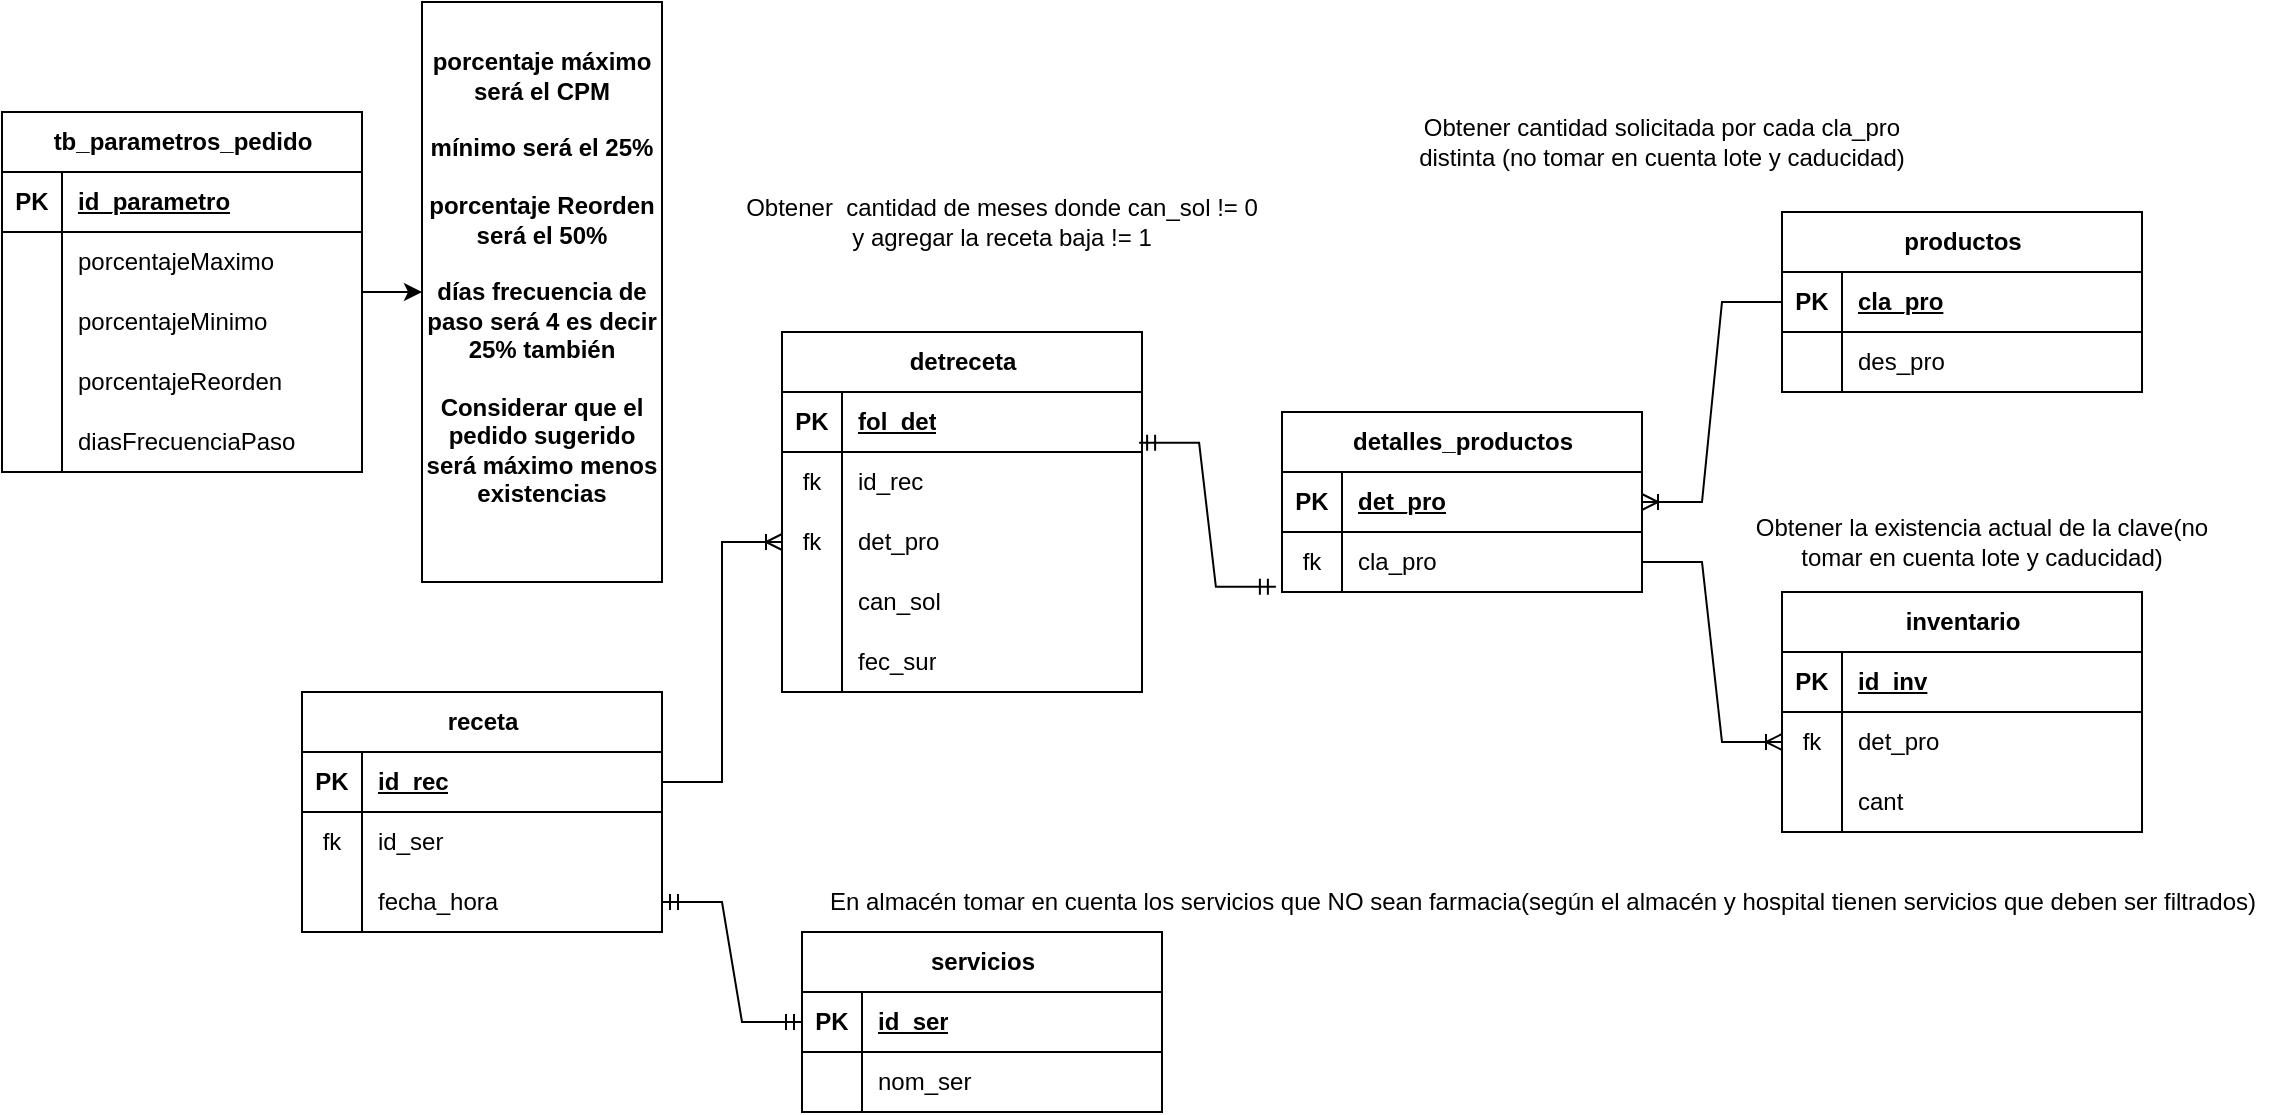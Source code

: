 <mxfile version="25.0.3">
  <diagram name="Página-1" id="QkQFccZaEyEtQ_ooG78y">
    <mxGraphModel dx="2258" dy="1750" grid="1" gridSize="10" guides="1" tooltips="1" connect="1" arrows="1" fold="1" page="1" pageScale="1" pageWidth="827" pageHeight="1169" math="0" shadow="0">
      <root>
        <mxCell id="0" />
        <mxCell id="1" parent="0" />
        <mxCell id="1JZAllyOzMSULTTgwFGF-1" value="receta" style="shape=table;startSize=30;container=1;collapsible=1;childLayout=tableLayout;fixedRows=1;rowLines=0;fontStyle=1;align=center;resizeLast=1;html=1;" parent="1" vertex="1">
          <mxGeometry y="330" width="180" height="120" as="geometry" />
        </mxCell>
        <mxCell id="1JZAllyOzMSULTTgwFGF-2" value="" style="shape=tableRow;horizontal=0;startSize=0;swimlaneHead=0;swimlaneBody=0;fillColor=none;collapsible=0;dropTarget=0;points=[[0,0.5],[1,0.5]];portConstraint=eastwest;top=0;left=0;right=0;bottom=1;" parent="1JZAllyOzMSULTTgwFGF-1" vertex="1">
          <mxGeometry y="30" width="180" height="30" as="geometry" />
        </mxCell>
        <mxCell id="1JZAllyOzMSULTTgwFGF-3" value="PK" style="shape=partialRectangle;connectable=0;fillColor=none;top=0;left=0;bottom=0;right=0;fontStyle=1;overflow=hidden;whiteSpace=wrap;html=1;" parent="1JZAllyOzMSULTTgwFGF-2" vertex="1">
          <mxGeometry width="30" height="30" as="geometry">
            <mxRectangle width="30" height="30" as="alternateBounds" />
          </mxGeometry>
        </mxCell>
        <mxCell id="1JZAllyOzMSULTTgwFGF-4" value="id_rec" style="shape=partialRectangle;connectable=0;fillColor=none;top=0;left=0;bottom=0;right=0;align=left;spacingLeft=6;fontStyle=5;overflow=hidden;whiteSpace=wrap;html=1;" parent="1JZAllyOzMSULTTgwFGF-2" vertex="1">
          <mxGeometry x="30" width="150" height="30" as="geometry">
            <mxRectangle width="150" height="30" as="alternateBounds" />
          </mxGeometry>
        </mxCell>
        <mxCell id="1JZAllyOzMSULTTgwFGF-5" value="" style="shape=tableRow;horizontal=0;startSize=0;swimlaneHead=0;swimlaneBody=0;fillColor=none;collapsible=0;dropTarget=0;points=[[0,0.5],[1,0.5]];portConstraint=eastwest;top=0;left=0;right=0;bottom=0;" parent="1JZAllyOzMSULTTgwFGF-1" vertex="1">
          <mxGeometry y="60" width="180" height="30" as="geometry" />
        </mxCell>
        <mxCell id="1JZAllyOzMSULTTgwFGF-6" value="fk" style="shape=partialRectangle;connectable=0;fillColor=none;top=0;left=0;bottom=0;right=0;editable=1;overflow=hidden;whiteSpace=wrap;html=1;" parent="1JZAllyOzMSULTTgwFGF-5" vertex="1">
          <mxGeometry width="30" height="30" as="geometry">
            <mxRectangle width="30" height="30" as="alternateBounds" />
          </mxGeometry>
        </mxCell>
        <mxCell id="1JZAllyOzMSULTTgwFGF-7" value="id_ser" style="shape=partialRectangle;connectable=0;fillColor=none;top=0;left=0;bottom=0;right=0;align=left;spacingLeft=6;overflow=hidden;whiteSpace=wrap;html=1;" parent="1JZAllyOzMSULTTgwFGF-5" vertex="1">
          <mxGeometry x="30" width="150" height="30" as="geometry">
            <mxRectangle width="150" height="30" as="alternateBounds" />
          </mxGeometry>
        </mxCell>
        <mxCell id="1JZAllyOzMSULTTgwFGF-8" value="" style="shape=tableRow;horizontal=0;startSize=0;swimlaneHead=0;swimlaneBody=0;fillColor=none;collapsible=0;dropTarget=0;points=[[0,0.5],[1,0.5]];portConstraint=eastwest;top=0;left=0;right=0;bottom=0;" parent="1JZAllyOzMSULTTgwFGF-1" vertex="1">
          <mxGeometry y="90" width="180" height="30" as="geometry" />
        </mxCell>
        <mxCell id="1JZAllyOzMSULTTgwFGF-9" value="" style="shape=partialRectangle;connectable=0;fillColor=none;top=0;left=0;bottom=0;right=0;editable=1;overflow=hidden;whiteSpace=wrap;html=1;" parent="1JZAllyOzMSULTTgwFGF-8" vertex="1">
          <mxGeometry width="30" height="30" as="geometry">
            <mxRectangle width="30" height="30" as="alternateBounds" />
          </mxGeometry>
        </mxCell>
        <mxCell id="1JZAllyOzMSULTTgwFGF-10" value="fecha_hora" style="shape=partialRectangle;connectable=0;fillColor=none;top=0;left=0;bottom=0;right=0;align=left;spacingLeft=6;overflow=hidden;whiteSpace=wrap;html=1;" parent="1JZAllyOzMSULTTgwFGF-8" vertex="1">
          <mxGeometry x="30" width="150" height="30" as="geometry">
            <mxRectangle width="150" height="30" as="alternateBounds" />
          </mxGeometry>
        </mxCell>
        <mxCell id="1JZAllyOzMSULTTgwFGF-14" value="detreceta" style="shape=table;startSize=30;container=1;collapsible=1;childLayout=tableLayout;fixedRows=1;rowLines=0;fontStyle=1;align=center;resizeLast=1;html=1;" parent="1" vertex="1">
          <mxGeometry x="240" y="150" width="180" height="180" as="geometry" />
        </mxCell>
        <mxCell id="1JZAllyOzMSULTTgwFGF-15" value="" style="shape=tableRow;horizontal=0;startSize=0;swimlaneHead=0;swimlaneBody=0;fillColor=none;collapsible=0;dropTarget=0;points=[[0,0.5],[1,0.5]];portConstraint=eastwest;top=0;left=0;right=0;bottom=1;" parent="1JZAllyOzMSULTTgwFGF-14" vertex="1">
          <mxGeometry y="30" width="180" height="30" as="geometry" />
        </mxCell>
        <mxCell id="1JZAllyOzMSULTTgwFGF-16" value="PK" style="shape=partialRectangle;connectable=0;fillColor=none;top=0;left=0;bottom=0;right=0;fontStyle=1;overflow=hidden;whiteSpace=wrap;html=1;" parent="1JZAllyOzMSULTTgwFGF-15" vertex="1">
          <mxGeometry width="30" height="30" as="geometry">
            <mxRectangle width="30" height="30" as="alternateBounds" />
          </mxGeometry>
        </mxCell>
        <mxCell id="1JZAllyOzMSULTTgwFGF-17" value="fol_det" style="shape=partialRectangle;connectable=0;fillColor=none;top=0;left=0;bottom=0;right=0;align=left;spacingLeft=6;fontStyle=5;overflow=hidden;whiteSpace=wrap;html=1;" parent="1JZAllyOzMSULTTgwFGF-15" vertex="1">
          <mxGeometry x="30" width="150" height="30" as="geometry">
            <mxRectangle width="150" height="30" as="alternateBounds" />
          </mxGeometry>
        </mxCell>
        <mxCell id="1JZAllyOzMSULTTgwFGF-18" value="" style="shape=tableRow;horizontal=0;startSize=0;swimlaneHead=0;swimlaneBody=0;fillColor=none;collapsible=0;dropTarget=0;points=[[0,0.5],[1,0.5]];portConstraint=eastwest;top=0;left=0;right=0;bottom=0;" parent="1JZAllyOzMSULTTgwFGF-14" vertex="1">
          <mxGeometry y="60" width="180" height="30" as="geometry" />
        </mxCell>
        <mxCell id="1JZAllyOzMSULTTgwFGF-19" value="fk" style="shape=partialRectangle;connectable=0;fillColor=none;top=0;left=0;bottom=0;right=0;editable=1;overflow=hidden;whiteSpace=wrap;html=1;" parent="1JZAllyOzMSULTTgwFGF-18" vertex="1">
          <mxGeometry width="30" height="30" as="geometry">
            <mxRectangle width="30" height="30" as="alternateBounds" />
          </mxGeometry>
        </mxCell>
        <mxCell id="1JZAllyOzMSULTTgwFGF-20" value="id_rec" style="shape=partialRectangle;connectable=0;fillColor=none;top=0;left=0;bottom=0;right=0;align=left;spacingLeft=6;overflow=hidden;whiteSpace=wrap;html=1;" parent="1JZAllyOzMSULTTgwFGF-18" vertex="1">
          <mxGeometry x="30" width="150" height="30" as="geometry">
            <mxRectangle width="150" height="30" as="alternateBounds" />
          </mxGeometry>
        </mxCell>
        <mxCell id="1JZAllyOzMSULTTgwFGF-21" value="" style="shape=tableRow;horizontal=0;startSize=0;swimlaneHead=0;swimlaneBody=0;fillColor=none;collapsible=0;dropTarget=0;points=[[0,0.5],[1,0.5]];portConstraint=eastwest;top=0;left=0;right=0;bottom=0;" parent="1JZAllyOzMSULTTgwFGF-14" vertex="1">
          <mxGeometry y="90" width="180" height="30" as="geometry" />
        </mxCell>
        <mxCell id="1JZAllyOzMSULTTgwFGF-22" value="fk" style="shape=partialRectangle;connectable=0;fillColor=none;top=0;left=0;bottom=0;right=0;editable=1;overflow=hidden;whiteSpace=wrap;html=1;" parent="1JZAllyOzMSULTTgwFGF-21" vertex="1">
          <mxGeometry width="30" height="30" as="geometry">
            <mxRectangle width="30" height="30" as="alternateBounds" />
          </mxGeometry>
        </mxCell>
        <mxCell id="1JZAllyOzMSULTTgwFGF-23" value="det_pro" style="shape=partialRectangle;connectable=0;fillColor=none;top=0;left=0;bottom=0;right=0;align=left;spacingLeft=6;overflow=hidden;whiteSpace=wrap;html=1;" parent="1JZAllyOzMSULTTgwFGF-21" vertex="1">
          <mxGeometry x="30" width="150" height="30" as="geometry">
            <mxRectangle width="150" height="30" as="alternateBounds" />
          </mxGeometry>
        </mxCell>
        <mxCell id="1JZAllyOzMSULTTgwFGF-24" value="" style="shape=tableRow;horizontal=0;startSize=0;swimlaneHead=0;swimlaneBody=0;fillColor=none;collapsible=0;dropTarget=0;points=[[0,0.5],[1,0.5]];portConstraint=eastwest;top=0;left=0;right=0;bottom=0;" parent="1JZAllyOzMSULTTgwFGF-14" vertex="1">
          <mxGeometry y="120" width="180" height="30" as="geometry" />
        </mxCell>
        <mxCell id="1JZAllyOzMSULTTgwFGF-25" value="" style="shape=partialRectangle;connectable=0;fillColor=none;top=0;left=0;bottom=0;right=0;editable=1;overflow=hidden;whiteSpace=wrap;html=1;" parent="1JZAllyOzMSULTTgwFGF-24" vertex="1">
          <mxGeometry width="30" height="30" as="geometry">
            <mxRectangle width="30" height="30" as="alternateBounds" />
          </mxGeometry>
        </mxCell>
        <mxCell id="1JZAllyOzMSULTTgwFGF-26" value="can_sol" style="shape=partialRectangle;connectable=0;fillColor=none;top=0;left=0;bottom=0;right=0;align=left;spacingLeft=6;overflow=hidden;whiteSpace=wrap;html=1;" parent="1JZAllyOzMSULTTgwFGF-24" vertex="1">
          <mxGeometry x="30" width="150" height="30" as="geometry">
            <mxRectangle width="150" height="30" as="alternateBounds" />
          </mxGeometry>
        </mxCell>
        <mxCell id="1JZAllyOzMSULTTgwFGF-67" value="" style="shape=tableRow;horizontal=0;startSize=0;swimlaneHead=0;swimlaneBody=0;fillColor=none;collapsible=0;dropTarget=0;points=[[0,0.5],[1,0.5]];portConstraint=eastwest;top=0;left=0;right=0;bottom=0;" parent="1JZAllyOzMSULTTgwFGF-14" vertex="1">
          <mxGeometry y="150" width="180" height="30" as="geometry" />
        </mxCell>
        <mxCell id="1JZAllyOzMSULTTgwFGF-68" value="" style="shape=partialRectangle;connectable=0;fillColor=none;top=0;left=0;bottom=0;right=0;editable=1;overflow=hidden;whiteSpace=wrap;html=1;" parent="1JZAllyOzMSULTTgwFGF-67" vertex="1">
          <mxGeometry width="30" height="30" as="geometry">
            <mxRectangle width="30" height="30" as="alternateBounds" />
          </mxGeometry>
        </mxCell>
        <mxCell id="1JZAllyOzMSULTTgwFGF-69" value="fec_sur" style="shape=partialRectangle;connectable=0;fillColor=none;top=0;left=0;bottom=0;right=0;align=left;spacingLeft=6;overflow=hidden;whiteSpace=wrap;html=1;" parent="1JZAllyOzMSULTTgwFGF-67" vertex="1">
          <mxGeometry x="30" width="150" height="30" as="geometry">
            <mxRectangle width="150" height="30" as="alternateBounds" />
          </mxGeometry>
        </mxCell>
        <mxCell id="1JZAllyOzMSULTTgwFGF-27" value="detalles_productos" style="shape=table;startSize=30;container=1;collapsible=1;childLayout=tableLayout;fixedRows=1;rowLines=0;fontStyle=1;align=center;resizeLast=1;html=1;" parent="1" vertex="1">
          <mxGeometry x="490" y="190" width="180" height="90" as="geometry" />
        </mxCell>
        <mxCell id="1JZAllyOzMSULTTgwFGF-28" value="" style="shape=tableRow;horizontal=0;startSize=0;swimlaneHead=0;swimlaneBody=0;fillColor=none;collapsible=0;dropTarget=0;points=[[0,0.5],[1,0.5]];portConstraint=eastwest;top=0;left=0;right=0;bottom=1;" parent="1JZAllyOzMSULTTgwFGF-27" vertex="1">
          <mxGeometry y="30" width="180" height="30" as="geometry" />
        </mxCell>
        <mxCell id="1JZAllyOzMSULTTgwFGF-29" value="PK" style="shape=partialRectangle;connectable=0;fillColor=none;top=0;left=0;bottom=0;right=0;fontStyle=1;overflow=hidden;whiteSpace=wrap;html=1;" parent="1JZAllyOzMSULTTgwFGF-28" vertex="1">
          <mxGeometry width="30" height="30" as="geometry">
            <mxRectangle width="30" height="30" as="alternateBounds" />
          </mxGeometry>
        </mxCell>
        <mxCell id="1JZAllyOzMSULTTgwFGF-30" value="det_pro" style="shape=partialRectangle;connectable=0;fillColor=none;top=0;left=0;bottom=0;right=0;align=left;spacingLeft=6;fontStyle=5;overflow=hidden;whiteSpace=wrap;html=1;" parent="1JZAllyOzMSULTTgwFGF-28" vertex="1">
          <mxGeometry x="30" width="150" height="30" as="geometry">
            <mxRectangle width="150" height="30" as="alternateBounds" />
          </mxGeometry>
        </mxCell>
        <mxCell id="1JZAllyOzMSULTTgwFGF-31" value="" style="shape=tableRow;horizontal=0;startSize=0;swimlaneHead=0;swimlaneBody=0;fillColor=none;collapsible=0;dropTarget=0;points=[[0,0.5],[1,0.5]];portConstraint=eastwest;top=0;left=0;right=0;bottom=0;" parent="1JZAllyOzMSULTTgwFGF-27" vertex="1">
          <mxGeometry y="60" width="180" height="30" as="geometry" />
        </mxCell>
        <mxCell id="1JZAllyOzMSULTTgwFGF-32" value="fk" style="shape=partialRectangle;connectable=0;fillColor=none;top=0;left=0;bottom=0;right=0;editable=1;overflow=hidden;whiteSpace=wrap;html=1;" parent="1JZAllyOzMSULTTgwFGF-31" vertex="1">
          <mxGeometry width="30" height="30" as="geometry">
            <mxRectangle width="30" height="30" as="alternateBounds" />
          </mxGeometry>
        </mxCell>
        <mxCell id="1JZAllyOzMSULTTgwFGF-33" value="cla_pro" style="shape=partialRectangle;connectable=0;fillColor=none;top=0;left=0;bottom=0;right=0;align=left;spacingLeft=6;overflow=hidden;whiteSpace=wrap;html=1;" parent="1JZAllyOzMSULTTgwFGF-31" vertex="1">
          <mxGeometry x="30" width="150" height="30" as="geometry">
            <mxRectangle width="150" height="30" as="alternateBounds" />
          </mxGeometry>
        </mxCell>
        <mxCell id="1JZAllyOzMSULTTgwFGF-40" value="productos" style="shape=table;startSize=30;container=1;collapsible=1;childLayout=tableLayout;fixedRows=1;rowLines=0;fontStyle=1;align=center;resizeLast=1;html=1;" parent="1" vertex="1">
          <mxGeometry x="740" y="90" width="180" height="90" as="geometry" />
        </mxCell>
        <mxCell id="1JZAllyOzMSULTTgwFGF-41" value="" style="shape=tableRow;horizontal=0;startSize=0;swimlaneHead=0;swimlaneBody=0;fillColor=none;collapsible=0;dropTarget=0;points=[[0,0.5],[1,0.5]];portConstraint=eastwest;top=0;left=0;right=0;bottom=1;" parent="1JZAllyOzMSULTTgwFGF-40" vertex="1">
          <mxGeometry y="30" width="180" height="30" as="geometry" />
        </mxCell>
        <mxCell id="1JZAllyOzMSULTTgwFGF-42" value="PK" style="shape=partialRectangle;connectable=0;fillColor=none;top=0;left=0;bottom=0;right=0;fontStyle=1;overflow=hidden;whiteSpace=wrap;html=1;" parent="1JZAllyOzMSULTTgwFGF-41" vertex="1">
          <mxGeometry width="30" height="30" as="geometry">
            <mxRectangle width="30" height="30" as="alternateBounds" />
          </mxGeometry>
        </mxCell>
        <mxCell id="1JZAllyOzMSULTTgwFGF-43" value="cla_pro" style="shape=partialRectangle;connectable=0;fillColor=none;top=0;left=0;bottom=0;right=0;align=left;spacingLeft=6;fontStyle=5;overflow=hidden;whiteSpace=wrap;html=1;" parent="1JZAllyOzMSULTTgwFGF-41" vertex="1">
          <mxGeometry x="30" width="150" height="30" as="geometry">
            <mxRectangle width="150" height="30" as="alternateBounds" />
          </mxGeometry>
        </mxCell>
        <mxCell id="1JZAllyOzMSULTTgwFGF-44" value="" style="shape=tableRow;horizontal=0;startSize=0;swimlaneHead=0;swimlaneBody=0;fillColor=none;collapsible=0;dropTarget=0;points=[[0,0.5],[1,0.5]];portConstraint=eastwest;top=0;left=0;right=0;bottom=0;" parent="1JZAllyOzMSULTTgwFGF-40" vertex="1">
          <mxGeometry y="60" width="180" height="30" as="geometry" />
        </mxCell>
        <mxCell id="1JZAllyOzMSULTTgwFGF-45" value="" style="shape=partialRectangle;connectable=0;fillColor=none;top=0;left=0;bottom=0;right=0;editable=1;overflow=hidden;whiteSpace=wrap;html=1;" parent="1JZAllyOzMSULTTgwFGF-44" vertex="1">
          <mxGeometry width="30" height="30" as="geometry">
            <mxRectangle width="30" height="30" as="alternateBounds" />
          </mxGeometry>
        </mxCell>
        <mxCell id="1JZAllyOzMSULTTgwFGF-46" value="des_pro" style="shape=partialRectangle;connectable=0;fillColor=none;top=0;left=0;bottom=0;right=0;align=left;spacingLeft=6;overflow=hidden;whiteSpace=wrap;html=1;" parent="1JZAllyOzMSULTTgwFGF-44" vertex="1">
          <mxGeometry x="30" width="150" height="30" as="geometry">
            <mxRectangle width="150" height="30" as="alternateBounds" />
          </mxGeometry>
        </mxCell>
        <mxCell id="1JZAllyOzMSULTTgwFGF-53" value="inventario" style="shape=table;startSize=30;container=1;collapsible=1;childLayout=tableLayout;fixedRows=1;rowLines=0;fontStyle=1;align=center;resizeLast=1;html=1;" parent="1" vertex="1">
          <mxGeometry x="740" y="280" width="180" height="120" as="geometry" />
        </mxCell>
        <mxCell id="1JZAllyOzMSULTTgwFGF-54" value="" style="shape=tableRow;horizontal=0;startSize=0;swimlaneHead=0;swimlaneBody=0;fillColor=none;collapsible=0;dropTarget=0;points=[[0,0.5],[1,0.5]];portConstraint=eastwest;top=0;left=0;right=0;bottom=1;" parent="1JZAllyOzMSULTTgwFGF-53" vertex="1">
          <mxGeometry y="30" width="180" height="30" as="geometry" />
        </mxCell>
        <mxCell id="1JZAllyOzMSULTTgwFGF-55" value="PK" style="shape=partialRectangle;connectable=0;fillColor=none;top=0;left=0;bottom=0;right=0;fontStyle=1;overflow=hidden;whiteSpace=wrap;html=1;" parent="1JZAllyOzMSULTTgwFGF-54" vertex="1">
          <mxGeometry width="30" height="30" as="geometry">
            <mxRectangle width="30" height="30" as="alternateBounds" />
          </mxGeometry>
        </mxCell>
        <mxCell id="1JZAllyOzMSULTTgwFGF-56" value="id_inv" style="shape=partialRectangle;connectable=0;fillColor=none;top=0;left=0;bottom=0;right=0;align=left;spacingLeft=6;fontStyle=5;overflow=hidden;whiteSpace=wrap;html=1;" parent="1JZAllyOzMSULTTgwFGF-54" vertex="1">
          <mxGeometry x="30" width="150" height="30" as="geometry">
            <mxRectangle width="150" height="30" as="alternateBounds" />
          </mxGeometry>
        </mxCell>
        <mxCell id="1JZAllyOzMSULTTgwFGF-57" value="" style="shape=tableRow;horizontal=0;startSize=0;swimlaneHead=0;swimlaneBody=0;fillColor=none;collapsible=0;dropTarget=0;points=[[0,0.5],[1,0.5]];portConstraint=eastwest;top=0;left=0;right=0;bottom=0;" parent="1JZAllyOzMSULTTgwFGF-53" vertex="1">
          <mxGeometry y="60" width="180" height="30" as="geometry" />
        </mxCell>
        <mxCell id="1JZAllyOzMSULTTgwFGF-58" value="fk" style="shape=partialRectangle;connectable=0;fillColor=none;top=0;left=0;bottom=0;right=0;editable=1;overflow=hidden;whiteSpace=wrap;html=1;" parent="1JZAllyOzMSULTTgwFGF-57" vertex="1">
          <mxGeometry width="30" height="30" as="geometry">
            <mxRectangle width="30" height="30" as="alternateBounds" />
          </mxGeometry>
        </mxCell>
        <mxCell id="1JZAllyOzMSULTTgwFGF-59" value="det_pro" style="shape=partialRectangle;connectable=0;fillColor=none;top=0;left=0;bottom=0;right=0;align=left;spacingLeft=6;overflow=hidden;whiteSpace=wrap;html=1;" parent="1JZAllyOzMSULTTgwFGF-57" vertex="1">
          <mxGeometry x="30" width="150" height="30" as="geometry">
            <mxRectangle width="150" height="30" as="alternateBounds" />
          </mxGeometry>
        </mxCell>
        <mxCell id="1JZAllyOzMSULTTgwFGF-64" value="" style="shape=tableRow;horizontal=0;startSize=0;swimlaneHead=0;swimlaneBody=0;fillColor=none;collapsible=0;dropTarget=0;points=[[0,0.5],[1,0.5]];portConstraint=eastwest;top=0;left=0;right=0;bottom=0;" parent="1JZAllyOzMSULTTgwFGF-53" vertex="1">
          <mxGeometry y="90" width="180" height="30" as="geometry" />
        </mxCell>
        <mxCell id="1JZAllyOzMSULTTgwFGF-65" value="" style="shape=partialRectangle;connectable=0;fillColor=none;top=0;left=0;bottom=0;right=0;editable=1;overflow=hidden;whiteSpace=wrap;html=1;" parent="1JZAllyOzMSULTTgwFGF-64" vertex="1">
          <mxGeometry width="30" height="30" as="geometry">
            <mxRectangle width="30" height="30" as="alternateBounds" />
          </mxGeometry>
        </mxCell>
        <mxCell id="1JZAllyOzMSULTTgwFGF-66" value="cant" style="shape=partialRectangle;connectable=0;fillColor=none;top=0;left=0;bottom=0;right=0;align=left;spacingLeft=6;overflow=hidden;whiteSpace=wrap;html=1;" parent="1JZAllyOzMSULTTgwFGF-64" vertex="1">
          <mxGeometry x="30" width="150" height="30" as="geometry">
            <mxRectangle width="150" height="30" as="alternateBounds" />
          </mxGeometry>
        </mxCell>
        <mxCell id="1JZAllyOzMSULTTgwFGF-60" value="" style="shape=table;startSize=0;container=1;collapsible=1;childLayout=tableLayout;fixedRows=1;rowLines=0;fontStyle=0;align=center;resizeLast=1;strokeColor=none;fillColor=none;collapsible=0;whiteSpace=wrap;html=1;" parent="1" vertex="1">
          <mxGeometry x="260" y="130" width="180" height="30" as="geometry" />
        </mxCell>
        <mxCell id="1JZAllyOzMSULTTgwFGF-61" value="" style="shape=tableRow;horizontal=0;startSize=0;swimlaneHead=0;swimlaneBody=0;fillColor=none;collapsible=0;dropTarget=0;points=[[0,0.5],[1,0.5]];portConstraint=eastwest;top=0;left=0;right=0;bottom=0;" parent="1JZAllyOzMSULTTgwFGF-60" vertex="1">
          <mxGeometry width="180" height="30" as="geometry" />
        </mxCell>
        <mxCell id="1JZAllyOzMSULTTgwFGF-62" value="" style="shape=partialRectangle;connectable=0;fillColor=none;top=0;left=0;bottom=0;right=0;editable=1;overflow=hidden;" parent="1JZAllyOzMSULTTgwFGF-61" vertex="1">
          <mxGeometry width="30" height="30" as="geometry">
            <mxRectangle width="30" height="30" as="alternateBounds" />
          </mxGeometry>
        </mxCell>
        <mxCell id="1JZAllyOzMSULTTgwFGF-63" value="" style="shape=partialRectangle;connectable=0;fillColor=none;top=0;left=0;bottom=0;right=0;align=left;spacingLeft=6;overflow=hidden;" parent="1JZAllyOzMSULTTgwFGF-61" vertex="1">
          <mxGeometry x="30" width="150" height="30" as="geometry">
            <mxRectangle width="150" height="30" as="alternateBounds" />
          </mxGeometry>
        </mxCell>
        <mxCell id="1JZAllyOzMSULTTgwFGF-70" value="Obtener&amp;nbsp; cantidad de meses donde can_sol != 0 y agregar la receta baja != 1" style="text;html=1;align=center;verticalAlign=middle;whiteSpace=wrap;rounded=0;" parent="1" vertex="1">
          <mxGeometry x="220" y="80" width="260" height="30" as="geometry" />
        </mxCell>
        <mxCell id="1JZAllyOzMSULTTgwFGF-71" value="Obtener cantidad solicitada por cada cla_pro distinta (no tomar en cuenta lote y caducidad)" style="text;html=1;align=center;verticalAlign=middle;whiteSpace=wrap;rounded=0;" parent="1" vertex="1">
          <mxGeometry x="550" y="40" width="260" height="30" as="geometry" />
        </mxCell>
        <mxCell id="1JZAllyOzMSULTTgwFGF-72" value="" style="edgeStyle=entityRelationEdgeStyle;fontSize=12;html=1;endArrow=ERoneToMany;rounded=0;entryX=0;entryY=0.5;entryDx=0;entryDy=0;exitX=1;exitY=0.5;exitDx=0;exitDy=0;" parent="1" source="1JZAllyOzMSULTTgwFGF-2" target="1JZAllyOzMSULTTgwFGF-21" edge="1">
          <mxGeometry width="100" height="100" relative="1" as="geometry">
            <mxPoint x="60" y="280" as="sourcePoint" />
            <mxPoint x="160" y="180" as="targetPoint" />
          </mxGeometry>
        </mxCell>
        <mxCell id="1JZAllyOzMSULTTgwFGF-73" value="" style="edgeStyle=entityRelationEdgeStyle;fontSize=12;html=1;endArrow=ERmandOne;startArrow=ERmandOne;rounded=0;entryX=-0.017;entryY=0.913;entryDx=0;entryDy=0;entryPerimeter=0;exitX=0.992;exitY=0.847;exitDx=0;exitDy=0;exitPerimeter=0;" parent="1" source="1JZAllyOzMSULTTgwFGF-15" target="1JZAllyOzMSULTTgwFGF-31" edge="1">
          <mxGeometry width="100" height="100" relative="1" as="geometry">
            <mxPoint x="360" y="440" as="sourcePoint" />
            <mxPoint x="460" y="340" as="targetPoint" />
          </mxGeometry>
        </mxCell>
        <mxCell id="1JZAllyOzMSULTTgwFGF-74" value="" style="edgeStyle=entityRelationEdgeStyle;fontSize=12;html=1;endArrow=ERoneToMany;rounded=0;entryX=1;entryY=0.5;entryDx=0;entryDy=0;exitX=0;exitY=0.5;exitDx=0;exitDy=0;" parent="1" source="1JZAllyOzMSULTTgwFGF-41" target="1JZAllyOzMSULTTgwFGF-28" edge="1">
          <mxGeometry width="100" height="100" relative="1" as="geometry">
            <mxPoint x="570" y="470" as="sourcePoint" />
            <mxPoint x="670" y="370" as="targetPoint" />
          </mxGeometry>
        </mxCell>
        <mxCell id="1JZAllyOzMSULTTgwFGF-75" value="" style="edgeStyle=entityRelationEdgeStyle;fontSize=12;html=1;endArrow=ERoneToMany;rounded=0;entryX=0;entryY=0.5;entryDx=0;entryDy=0;exitX=1;exitY=0.5;exitDx=0;exitDy=0;" parent="1" source="1JZAllyOzMSULTTgwFGF-31" target="1JZAllyOzMSULTTgwFGF-57" edge="1">
          <mxGeometry width="100" height="100" relative="1" as="geometry">
            <mxPoint x="540" y="460" as="sourcePoint" />
            <mxPoint x="640" y="360" as="targetPoint" />
          </mxGeometry>
        </mxCell>
        <mxCell id="1JZAllyOzMSULTTgwFGF-76" value="Obtener la existencia actual de la clave(no tomar en cuenta lote y caducidad)" style="text;html=1;align=center;verticalAlign=middle;whiteSpace=wrap;rounded=0;" parent="1" vertex="1">
          <mxGeometry x="710" y="240" width="260" height="30" as="geometry" />
        </mxCell>
        <mxCell id="1JZAllyOzMSULTTgwFGF-77" value="servicios" style="shape=table;startSize=30;container=1;collapsible=1;childLayout=tableLayout;fixedRows=1;rowLines=0;fontStyle=1;align=center;resizeLast=1;html=1;" parent="1" vertex="1">
          <mxGeometry x="250" y="450" width="180" height="90" as="geometry" />
        </mxCell>
        <mxCell id="1JZAllyOzMSULTTgwFGF-78" value="" style="shape=tableRow;horizontal=0;startSize=0;swimlaneHead=0;swimlaneBody=0;fillColor=none;collapsible=0;dropTarget=0;points=[[0,0.5],[1,0.5]];portConstraint=eastwest;top=0;left=0;right=0;bottom=1;" parent="1JZAllyOzMSULTTgwFGF-77" vertex="1">
          <mxGeometry y="30" width="180" height="30" as="geometry" />
        </mxCell>
        <mxCell id="1JZAllyOzMSULTTgwFGF-79" value="PK" style="shape=partialRectangle;connectable=0;fillColor=none;top=0;left=0;bottom=0;right=0;fontStyle=1;overflow=hidden;whiteSpace=wrap;html=1;" parent="1JZAllyOzMSULTTgwFGF-78" vertex="1">
          <mxGeometry width="30" height="30" as="geometry">
            <mxRectangle width="30" height="30" as="alternateBounds" />
          </mxGeometry>
        </mxCell>
        <mxCell id="1JZAllyOzMSULTTgwFGF-80" value="id_ser" style="shape=partialRectangle;connectable=0;fillColor=none;top=0;left=0;bottom=0;right=0;align=left;spacingLeft=6;fontStyle=5;overflow=hidden;whiteSpace=wrap;html=1;" parent="1JZAllyOzMSULTTgwFGF-78" vertex="1">
          <mxGeometry x="30" width="150" height="30" as="geometry">
            <mxRectangle width="150" height="30" as="alternateBounds" />
          </mxGeometry>
        </mxCell>
        <mxCell id="1JZAllyOzMSULTTgwFGF-81" value="" style="shape=tableRow;horizontal=0;startSize=0;swimlaneHead=0;swimlaneBody=0;fillColor=none;collapsible=0;dropTarget=0;points=[[0,0.5],[1,0.5]];portConstraint=eastwest;top=0;left=0;right=0;bottom=0;" parent="1JZAllyOzMSULTTgwFGF-77" vertex="1">
          <mxGeometry y="60" width="180" height="30" as="geometry" />
        </mxCell>
        <mxCell id="1JZAllyOzMSULTTgwFGF-82" value="" style="shape=partialRectangle;connectable=0;fillColor=none;top=0;left=0;bottom=0;right=0;editable=1;overflow=hidden;whiteSpace=wrap;html=1;" parent="1JZAllyOzMSULTTgwFGF-81" vertex="1">
          <mxGeometry width="30" height="30" as="geometry">
            <mxRectangle width="30" height="30" as="alternateBounds" />
          </mxGeometry>
        </mxCell>
        <mxCell id="1JZAllyOzMSULTTgwFGF-83" value="nom_ser" style="shape=partialRectangle;connectable=0;fillColor=none;top=0;left=0;bottom=0;right=0;align=left;spacingLeft=6;overflow=hidden;whiteSpace=wrap;html=1;" parent="1JZAllyOzMSULTTgwFGF-81" vertex="1">
          <mxGeometry x="30" width="150" height="30" as="geometry">
            <mxRectangle width="150" height="30" as="alternateBounds" />
          </mxGeometry>
        </mxCell>
        <mxCell id="1JZAllyOzMSULTTgwFGF-84" value="En almacén tomar en cuenta los servicios que NO sean farmacia(según el almacén y hospital tienen servicios que deben ser filtrados)" style="text;html=1;align=center;verticalAlign=middle;resizable=0;points=[];autosize=1;strokeColor=none;fillColor=none;" parent="1" vertex="1">
          <mxGeometry x="250" y="420" width="740" height="30" as="geometry" />
        </mxCell>
        <mxCell id="1JZAllyOzMSULTTgwFGF-86" value="" style="edgeStyle=entityRelationEdgeStyle;fontSize=12;html=1;endArrow=ERmandOne;startArrow=ERmandOne;rounded=0;entryX=0;entryY=0.5;entryDx=0;entryDy=0;exitX=1;exitY=0.5;exitDx=0;exitDy=0;" parent="1" source="1JZAllyOzMSULTTgwFGF-8" target="1JZAllyOzMSULTTgwFGF-78" edge="1">
          <mxGeometry width="100" height="100" relative="1" as="geometry">
            <mxPoint x="70" y="580" as="sourcePoint" />
            <mxPoint x="170" y="480" as="targetPoint" />
          </mxGeometry>
        </mxCell>
        <mxCell id="1JZAllyOzMSULTTgwFGF-110" value="" style="edgeStyle=orthogonalEdgeStyle;rounded=0;orthogonalLoop=1;jettySize=auto;html=1;" parent="1" source="1JZAllyOzMSULTTgwFGF-87" target="1JZAllyOzMSULTTgwFGF-109" edge="1">
          <mxGeometry relative="1" as="geometry" />
        </mxCell>
        <mxCell id="1JZAllyOzMSULTTgwFGF-87" value="tb_parametros_pedido" style="shape=table;startSize=30;container=1;collapsible=1;childLayout=tableLayout;fixedRows=1;rowLines=0;fontStyle=1;align=center;resizeLast=1;html=1;" parent="1" vertex="1">
          <mxGeometry x="-150" y="40" width="180" height="180" as="geometry" />
        </mxCell>
        <mxCell id="1JZAllyOzMSULTTgwFGF-88" value="" style="shape=tableRow;horizontal=0;startSize=0;swimlaneHead=0;swimlaneBody=0;fillColor=none;collapsible=0;dropTarget=0;points=[[0,0.5],[1,0.5]];portConstraint=eastwest;top=0;left=0;right=0;bottom=1;" parent="1JZAllyOzMSULTTgwFGF-87" vertex="1">
          <mxGeometry y="30" width="180" height="30" as="geometry" />
        </mxCell>
        <mxCell id="1JZAllyOzMSULTTgwFGF-89" value="PK" style="shape=partialRectangle;connectable=0;fillColor=none;top=0;left=0;bottom=0;right=0;fontStyle=1;overflow=hidden;whiteSpace=wrap;html=1;" parent="1JZAllyOzMSULTTgwFGF-88" vertex="1">
          <mxGeometry width="30" height="30" as="geometry">
            <mxRectangle width="30" height="30" as="alternateBounds" />
          </mxGeometry>
        </mxCell>
        <mxCell id="1JZAllyOzMSULTTgwFGF-90" value="id_parametro" style="shape=partialRectangle;connectable=0;fillColor=none;top=0;left=0;bottom=0;right=0;align=left;spacingLeft=6;fontStyle=5;overflow=hidden;whiteSpace=wrap;html=1;" parent="1JZAllyOzMSULTTgwFGF-88" vertex="1">
          <mxGeometry x="30" width="150" height="30" as="geometry">
            <mxRectangle width="150" height="30" as="alternateBounds" />
          </mxGeometry>
        </mxCell>
        <mxCell id="1JZAllyOzMSULTTgwFGF-91" value="" style="shape=tableRow;horizontal=0;startSize=0;swimlaneHead=0;swimlaneBody=0;fillColor=none;collapsible=0;dropTarget=0;points=[[0,0.5],[1,0.5]];portConstraint=eastwest;top=0;left=0;right=0;bottom=0;" parent="1JZAllyOzMSULTTgwFGF-87" vertex="1">
          <mxGeometry y="60" width="180" height="30" as="geometry" />
        </mxCell>
        <mxCell id="1JZAllyOzMSULTTgwFGF-92" value="" style="shape=partialRectangle;connectable=0;fillColor=none;top=0;left=0;bottom=0;right=0;editable=1;overflow=hidden;whiteSpace=wrap;html=1;" parent="1JZAllyOzMSULTTgwFGF-91" vertex="1">
          <mxGeometry width="30" height="30" as="geometry">
            <mxRectangle width="30" height="30" as="alternateBounds" />
          </mxGeometry>
        </mxCell>
        <mxCell id="1JZAllyOzMSULTTgwFGF-93" value="porcentajeMaximo" style="shape=partialRectangle;connectable=0;fillColor=none;top=0;left=0;bottom=0;right=0;align=left;spacingLeft=6;overflow=hidden;whiteSpace=wrap;html=1;" parent="1JZAllyOzMSULTTgwFGF-91" vertex="1">
          <mxGeometry x="30" width="150" height="30" as="geometry">
            <mxRectangle width="150" height="30" as="alternateBounds" />
          </mxGeometry>
        </mxCell>
        <mxCell id="1JZAllyOzMSULTTgwFGF-94" value="" style="shape=tableRow;horizontal=0;startSize=0;swimlaneHead=0;swimlaneBody=0;fillColor=none;collapsible=0;dropTarget=0;points=[[0,0.5],[1,0.5]];portConstraint=eastwest;top=0;left=0;right=0;bottom=0;" parent="1JZAllyOzMSULTTgwFGF-87" vertex="1">
          <mxGeometry y="90" width="180" height="30" as="geometry" />
        </mxCell>
        <mxCell id="1JZAllyOzMSULTTgwFGF-95" value="" style="shape=partialRectangle;connectable=0;fillColor=none;top=0;left=0;bottom=0;right=0;editable=1;overflow=hidden;whiteSpace=wrap;html=1;" parent="1JZAllyOzMSULTTgwFGF-94" vertex="1">
          <mxGeometry width="30" height="30" as="geometry">
            <mxRectangle width="30" height="30" as="alternateBounds" />
          </mxGeometry>
        </mxCell>
        <mxCell id="1JZAllyOzMSULTTgwFGF-96" value="porcentajeMinimo" style="shape=partialRectangle;connectable=0;fillColor=none;top=0;left=0;bottom=0;right=0;align=left;spacingLeft=6;overflow=hidden;whiteSpace=wrap;html=1;" parent="1JZAllyOzMSULTTgwFGF-94" vertex="1">
          <mxGeometry x="30" width="150" height="30" as="geometry">
            <mxRectangle width="150" height="30" as="alternateBounds" />
          </mxGeometry>
        </mxCell>
        <mxCell id="1JZAllyOzMSULTTgwFGF-97" value="" style="shape=tableRow;horizontal=0;startSize=0;swimlaneHead=0;swimlaneBody=0;fillColor=none;collapsible=0;dropTarget=0;points=[[0,0.5],[1,0.5]];portConstraint=eastwest;top=0;left=0;right=0;bottom=0;" parent="1JZAllyOzMSULTTgwFGF-87" vertex="1">
          <mxGeometry y="120" width="180" height="30" as="geometry" />
        </mxCell>
        <mxCell id="1JZAllyOzMSULTTgwFGF-98" value="" style="shape=partialRectangle;connectable=0;fillColor=none;top=0;left=0;bottom=0;right=0;editable=1;overflow=hidden;whiteSpace=wrap;html=1;" parent="1JZAllyOzMSULTTgwFGF-97" vertex="1">
          <mxGeometry width="30" height="30" as="geometry">
            <mxRectangle width="30" height="30" as="alternateBounds" />
          </mxGeometry>
        </mxCell>
        <mxCell id="1JZAllyOzMSULTTgwFGF-99" value="porcentajeReorden" style="shape=partialRectangle;connectable=0;fillColor=none;top=0;left=0;bottom=0;right=0;align=left;spacingLeft=6;overflow=hidden;whiteSpace=wrap;html=1;" parent="1JZAllyOzMSULTTgwFGF-97" vertex="1">
          <mxGeometry x="30" width="150" height="30" as="geometry">
            <mxRectangle width="150" height="30" as="alternateBounds" />
          </mxGeometry>
        </mxCell>
        <mxCell id="1JZAllyOzMSULTTgwFGF-100" value="" style="shape=tableRow;horizontal=0;startSize=0;swimlaneHead=0;swimlaneBody=0;fillColor=none;collapsible=0;dropTarget=0;points=[[0,0.5],[1,0.5]];portConstraint=eastwest;top=0;left=0;right=0;bottom=0;" parent="1JZAllyOzMSULTTgwFGF-87" vertex="1">
          <mxGeometry y="150" width="180" height="30" as="geometry" />
        </mxCell>
        <mxCell id="1JZAllyOzMSULTTgwFGF-101" value="" style="shape=partialRectangle;connectable=0;fillColor=none;top=0;left=0;bottom=0;right=0;editable=1;overflow=hidden;whiteSpace=wrap;html=1;" parent="1JZAllyOzMSULTTgwFGF-100" vertex="1">
          <mxGeometry width="30" height="30" as="geometry">
            <mxRectangle width="30" height="30" as="alternateBounds" />
          </mxGeometry>
        </mxCell>
        <mxCell id="1JZAllyOzMSULTTgwFGF-102" value="diasFrecuenciaPaso" style="shape=partialRectangle;connectable=0;fillColor=none;top=0;left=0;bottom=0;right=0;align=left;spacingLeft=6;overflow=hidden;whiteSpace=wrap;html=1;" parent="1JZAllyOzMSULTTgwFGF-100" vertex="1">
          <mxGeometry x="30" width="150" height="30" as="geometry">
            <mxRectangle width="150" height="30" as="alternateBounds" />
          </mxGeometry>
        </mxCell>
        <mxCell id="1JZAllyOzMSULTTgwFGF-109" value="porcentaje máximo será el CPM&lt;div&gt;&lt;br&gt;&lt;/div&gt;&lt;div&gt;mínimo será el 25%&lt;/div&gt;&lt;div&gt;&lt;br&gt;&lt;/div&gt;&lt;div&gt;porcentaje Reorden será el 50%&lt;/div&gt;&lt;div&gt;&lt;br&gt;&lt;/div&gt;&lt;div&gt;días frecuencia de paso será 4 es decir 25% también&lt;/div&gt;&lt;div&gt;&lt;br&gt;&lt;/div&gt;&lt;div&gt;Considerar que el pedido sugerido será máximo menos existencias&lt;/div&gt;&lt;div&gt;&lt;br&gt;&lt;/div&gt;" style="whiteSpace=wrap;html=1;startSize=30;fontStyle=1;" parent="1" vertex="1">
          <mxGeometry x="60" y="-15" width="120" height="290" as="geometry" />
        </mxCell>
      </root>
    </mxGraphModel>
  </diagram>
</mxfile>
